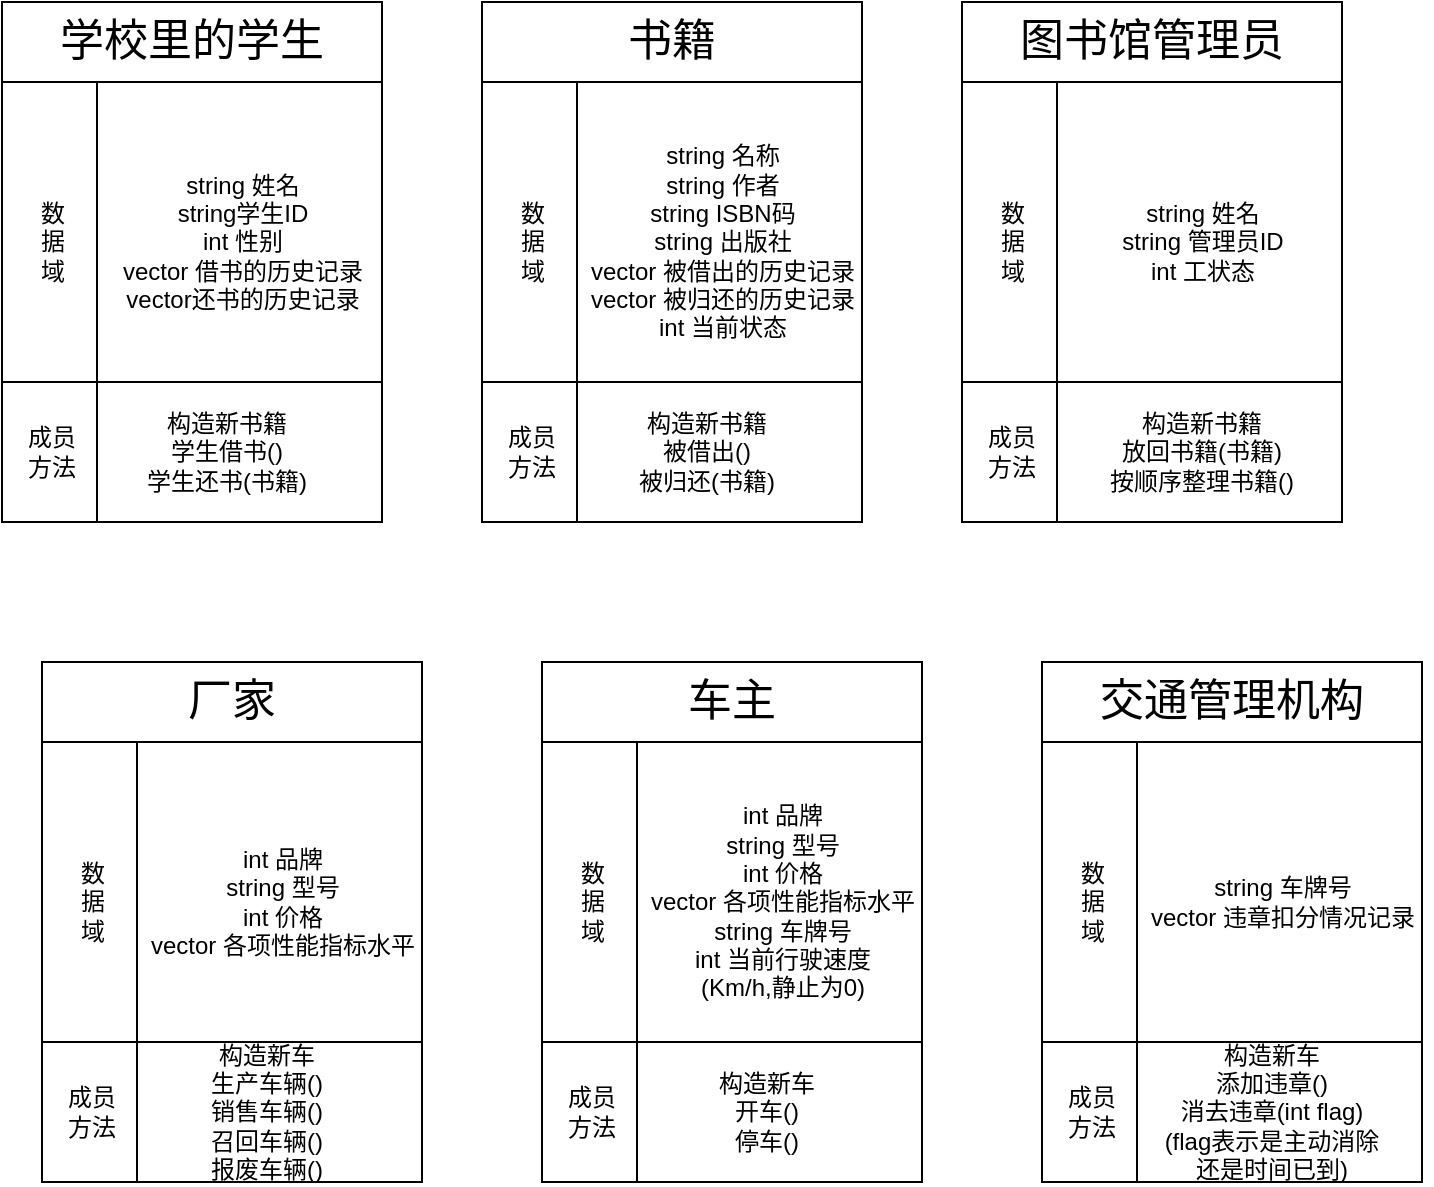 <mxfile version="13.8.0" type="device"><diagram id="BG6jmJHWeKJ8OQ76VtYE" name="Page-1"><mxGraphModel dx="916" dy="747" grid="1" gridSize="10" guides="1" tooltips="1" connect="1" arrows="1" fold="1" page="1" pageScale="1" pageWidth="827" pageHeight="1169" math="0" shadow="0"><root><mxCell id="0"/><mxCell id="1" parent="0"/><mxCell id="BshPzu7SwRgSQg9Z0MkD-91" value="&lt;span style=&quot;font-size: 22px&quot;&gt;学校里的学生&lt;/span&gt;" style="rounded=0;whiteSpace=wrap;html=1;" vertex="1" parent="1"><mxGeometry x="10" y="80" width="190" height="40" as="geometry"/></mxCell><mxCell id="BshPzu7SwRgSQg9Z0MkD-92" value="" style="rounded=0;whiteSpace=wrap;html=1;" vertex="1" parent="1"><mxGeometry x="10" y="120" width="190" height="150" as="geometry"/></mxCell><mxCell id="BshPzu7SwRgSQg9Z0MkD-93" value="" style="endArrow=none;html=1;exitX=0.25;exitY=1;exitDx=0;exitDy=0;entryX=0.25;entryY=0;entryDx=0;entryDy=0;" edge="1" parent="1" source="BshPzu7SwRgSQg9Z0MkD-92" target="BshPzu7SwRgSQg9Z0MkD-92"><mxGeometry width="50" height="50" relative="1" as="geometry"><mxPoint x="290" y="300" as="sourcePoint"/><mxPoint x="340" y="250" as="targetPoint"/></mxGeometry></mxCell><mxCell id="BshPzu7SwRgSQg9Z0MkD-94" value="数&lt;br&gt;据&lt;br&gt;域" style="text;html=1;resizable=0;autosize=1;align=center;verticalAlign=middle;points=[];fillColor=none;strokeColor=none;rounded=0;" vertex="1" parent="1"><mxGeometry x="20" y="175" width="30" height="50" as="geometry"/></mxCell><mxCell id="BshPzu7SwRgSQg9Z0MkD-95" value="string 姓名&lt;br&gt;string学生ID&lt;br&gt;int 性别&lt;br&gt;vector 借书的历史记录&lt;br&gt;vector还书的历史记录" style="text;html=1;resizable=0;autosize=1;align=center;verticalAlign=middle;points=[];fillColor=none;strokeColor=none;rounded=0;" vertex="1" parent="1"><mxGeometry x="60" y="160" width="140" height="80" as="geometry"/></mxCell><mxCell id="BshPzu7SwRgSQg9Z0MkD-97" value="" style="rounded=0;whiteSpace=wrap;html=1;" vertex="1" parent="1"><mxGeometry x="10" y="270" width="190" height="70" as="geometry"/></mxCell><mxCell id="BshPzu7SwRgSQg9Z0MkD-98" value="" style="endArrow=none;html=1;exitX=0.25;exitY=0;exitDx=0;exitDy=0;entryX=0.25;entryY=1;entryDx=0;entryDy=0;" edge="1" parent="1" source="BshPzu7SwRgSQg9Z0MkD-97" target="BshPzu7SwRgSQg9Z0MkD-97"><mxGeometry width="50" height="50" relative="1" as="geometry"><mxPoint x="260" y="330" as="sourcePoint"/><mxPoint x="340" y="250" as="targetPoint"/></mxGeometry></mxCell><mxCell id="BshPzu7SwRgSQg9Z0MkD-101" value="成员&lt;br&gt;方法" style="text;html=1;strokeColor=none;fillColor=none;align=center;verticalAlign=middle;whiteSpace=wrap;rounded=0;" vertex="1" parent="1"><mxGeometry x="15" y="295" width="40" height="20" as="geometry"/></mxCell><mxCell id="BshPzu7SwRgSQg9Z0MkD-103" value="构造新书籍&lt;br&gt;学生借书()&lt;br&gt;学生还书(书籍)" style="text;html=1;strokeColor=none;fillColor=none;align=center;verticalAlign=middle;whiteSpace=wrap;rounded=0;" vertex="1" parent="1"><mxGeometry x="80" y="295" width="85" height="20" as="geometry"/></mxCell><mxCell id="BshPzu7SwRgSQg9Z0MkD-104" value="&lt;span style=&quot;font-size: 22px&quot;&gt;书籍&lt;/span&gt;" style="rounded=0;whiteSpace=wrap;html=1;" vertex="1" parent="1"><mxGeometry x="250" y="80" width="190" height="40" as="geometry"/></mxCell><mxCell id="BshPzu7SwRgSQg9Z0MkD-105" value="" style="rounded=0;whiteSpace=wrap;html=1;" vertex="1" parent="1"><mxGeometry x="250" y="120" width="190" height="150" as="geometry"/></mxCell><mxCell id="BshPzu7SwRgSQg9Z0MkD-106" value="" style="endArrow=none;html=1;exitX=0.25;exitY=1;exitDx=0;exitDy=0;entryX=0.25;entryY=0;entryDx=0;entryDy=0;" edge="1" parent="1" source="BshPzu7SwRgSQg9Z0MkD-105" target="BshPzu7SwRgSQg9Z0MkD-105"><mxGeometry width="50" height="50" relative="1" as="geometry"><mxPoint x="530" y="300" as="sourcePoint"/><mxPoint x="580" y="250" as="targetPoint"/></mxGeometry></mxCell><mxCell id="BshPzu7SwRgSQg9Z0MkD-107" value="数&lt;br&gt;据&lt;br&gt;域" style="text;html=1;resizable=0;autosize=1;align=center;verticalAlign=middle;points=[];fillColor=none;strokeColor=none;rounded=0;" vertex="1" parent="1"><mxGeometry x="260" y="175" width="30" height="50" as="geometry"/></mxCell><mxCell id="BshPzu7SwRgSQg9Z0MkD-108" value="string 名称&lt;br&gt;string 作者&lt;br&gt;string ISBN码&lt;br&gt;string 出版社&lt;br&gt;vector 被借出的历史记录&lt;br&gt;vector 被归还的历史记录&lt;br&gt;int 当前状态" style="text;html=1;resizable=0;autosize=1;align=center;verticalAlign=middle;points=[];fillColor=none;strokeColor=none;rounded=0;" vertex="1" parent="1"><mxGeometry x="295" y="150" width="150" height="100" as="geometry"/></mxCell><mxCell id="BshPzu7SwRgSQg9Z0MkD-109" value="" style="rounded=0;whiteSpace=wrap;html=1;" vertex="1" parent="1"><mxGeometry x="250" y="270" width="190" height="70" as="geometry"/></mxCell><mxCell id="BshPzu7SwRgSQg9Z0MkD-110" value="" style="endArrow=none;html=1;exitX=0.25;exitY=0;exitDx=0;exitDy=0;entryX=0.25;entryY=1;entryDx=0;entryDy=0;" edge="1" parent="1" source="BshPzu7SwRgSQg9Z0MkD-109" target="BshPzu7SwRgSQg9Z0MkD-109"><mxGeometry width="50" height="50" relative="1" as="geometry"><mxPoint x="500" y="330" as="sourcePoint"/><mxPoint x="580" y="250" as="targetPoint"/></mxGeometry></mxCell><mxCell id="BshPzu7SwRgSQg9Z0MkD-111" value="成员&lt;br&gt;方法" style="text;html=1;strokeColor=none;fillColor=none;align=center;verticalAlign=middle;whiteSpace=wrap;rounded=0;" vertex="1" parent="1"><mxGeometry x="255" y="295" width="40" height="20" as="geometry"/></mxCell><mxCell id="BshPzu7SwRgSQg9Z0MkD-112" value="构造新书籍&lt;br&gt;被借出()&lt;br&gt;被归还(书籍)" style="text;html=1;strokeColor=none;fillColor=none;align=center;verticalAlign=middle;whiteSpace=wrap;rounded=0;" vertex="1" parent="1"><mxGeometry x="320" y="295" width="85" height="20" as="geometry"/></mxCell><mxCell id="BshPzu7SwRgSQg9Z0MkD-113" value="&lt;span style=&quot;font-size: 22px&quot;&gt;图书馆管理员&lt;/span&gt;" style="rounded=0;whiteSpace=wrap;html=1;" vertex="1" parent="1"><mxGeometry x="490" y="80" width="190" height="40" as="geometry"/></mxCell><mxCell id="BshPzu7SwRgSQg9Z0MkD-114" value="" style="rounded=0;whiteSpace=wrap;html=1;" vertex="1" parent="1"><mxGeometry x="490" y="120" width="190" height="150" as="geometry"/></mxCell><mxCell id="BshPzu7SwRgSQg9Z0MkD-115" value="" style="endArrow=none;html=1;exitX=0.25;exitY=1;exitDx=0;exitDy=0;entryX=0.25;entryY=0;entryDx=0;entryDy=0;" edge="1" source="BshPzu7SwRgSQg9Z0MkD-114" target="BshPzu7SwRgSQg9Z0MkD-114" parent="1"><mxGeometry width="50" height="50" relative="1" as="geometry"><mxPoint x="770" y="300" as="sourcePoint"/><mxPoint x="820" y="250" as="targetPoint"/></mxGeometry></mxCell><mxCell id="BshPzu7SwRgSQg9Z0MkD-116" value="数&lt;br&gt;据&lt;br&gt;域" style="text;html=1;resizable=0;autosize=1;align=center;verticalAlign=middle;points=[];fillColor=none;strokeColor=none;rounded=0;" vertex="1" parent="1"><mxGeometry x="500" y="175" width="30" height="50" as="geometry"/></mxCell><mxCell id="BshPzu7SwRgSQg9Z0MkD-117" value="string 姓名&lt;br&gt;string 管理员ID&lt;br&gt;int 工状态" style="text;html=1;resizable=0;autosize=1;align=center;verticalAlign=middle;points=[];fillColor=none;strokeColor=none;rounded=0;" vertex="1" parent="1"><mxGeometry x="560" y="175" width="100" height="50" as="geometry"/></mxCell><mxCell id="BshPzu7SwRgSQg9Z0MkD-118" value="" style="rounded=0;whiteSpace=wrap;html=1;" vertex="1" parent="1"><mxGeometry x="490" y="270" width="190" height="70" as="geometry"/></mxCell><mxCell id="BshPzu7SwRgSQg9Z0MkD-119" value="" style="endArrow=none;html=1;exitX=0.25;exitY=0;exitDx=0;exitDy=0;entryX=0.25;entryY=1;entryDx=0;entryDy=0;" edge="1" source="BshPzu7SwRgSQg9Z0MkD-118" target="BshPzu7SwRgSQg9Z0MkD-118" parent="1"><mxGeometry width="50" height="50" relative="1" as="geometry"><mxPoint x="740" y="330" as="sourcePoint"/><mxPoint x="820" y="250" as="targetPoint"/></mxGeometry></mxCell><mxCell id="BshPzu7SwRgSQg9Z0MkD-120" value="成员&lt;br&gt;方法" style="text;html=1;strokeColor=none;fillColor=none;align=center;verticalAlign=middle;whiteSpace=wrap;rounded=0;" vertex="1" parent="1"><mxGeometry x="495" y="295" width="40" height="20" as="geometry"/></mxCell><mxCell id="BshPzu7SwRgSQg9Z0MkD-121" value="构造新书籍&lt;br&gt;放回书籍(书籍)&lt;br&gt;按顺序整理书籍()" style="text;html=1;strokeColor=none;fillColor=none;align=center;verticalAlign=middle;whiteSpace=wrap;rounded=0;" vertex="1" parent="1"><mxGeometry x="560" y="295" width="100" height="20" as="geometry"/></mxCell><mxCell id="BshPzu7SwRgSQg9Z0MkD-122" value="&lt;span style=&quot;font-size: 22px&quot;&gt;厂家&lt;/span&gt;" style="rounded=0;whiteSpace=wrap;html=1;" vertex="1" parent="1"><mxGeometry x="30" y="410" width="190" height="40" as="geometry"/></mxCell><mxCell id="BshPzu7SwRgSQg9Z0MkD-123" value="" style="rounded=0;whiteSpace=wrap;html=1;" vertex="1" parent="1"><mxGeometry x="30" y="450" width="190" height="150" as="geometry"/></mxCell><mxCell id="BshPzu7SwRgSQg9Z0MkD-124" value="" style="endArrow=none;html=1;exitX=0.25;exitY=1;exitDx=0;exitDy=0;entryX=0.25;entryY=0;entryDx=0;entryDy=0;" edge="1" source="BshPzu7SwRgSQg9Z0MkD-123" target="BshPzu7SwRgSQg9Z0MkD-123" parent="1"><mxGeometry width="50" height="50" relative="1" as="geometry"><mxPoint x="310" y="630" as="sourcePoint"/><mxPoint x="360" y="580" as="targetPoint"/></mxGeometry></mxCell><mxCell id="BshPzu7SwRgSQg9Z0MkD-125" value="数&lt;br&gt;据&lt;br&gt;域" style="text;html=1;resizable=0;autosize=1;align=center;verticalAlign=middle;points=[];fillColor=none;strokeColor=none;rounded=0;" vertex="1" parent="1"><mxGeometry x="40" y="505" width="30" height="50" as="geometry"/></mxCell><mxCell id="BshPzu7SwRgSQg9Z0MkD-126" value="int 品牌&lt;br&gt;string 型号&lt;br&gt;int 价格&lt;br&gt;vector 各项性能指标水平" style="text;html=1;resizable=0;autosize=1;align=center;verticalAlign=middle;points=[];fillColor=none;strokeColor=none;rounded=0;" vertex="1" parent="1"><mxGeometry x="75" y="500" width="150" height="60" as="geometry"/></mxCell><mxCell id="BshPzu7SwRgSQg9Z0MkD-127" value="" style="rounded=0;whiteSpace=wrap;html=1;" vertex="1" parent="1"><mxGeometry x="30" y="600" width="190" height="70" as="geometry"/></mxCell><mxCell id="BshPzu7SwRgSQg9Z0MkD-128" value="" style="endArrow=none;html=1;exitX=0.25;exitY=0;exitDx=0;exitDy=0;entryX=0.25;entryY=1;entryDx=0;entryDy=0;" edge="1" source="BshPzu7SwRgSQg9Z0MkD-127" target="BshPzu7SwRgSQg9Z0MkD-127" parent="1"><mxGeometry width="50" height="50" relative="1" as="geometry"><mxPoint x="280" y="660" as="sourcePoint"/><mxPoint x="360" y="580" as="targetPoint"/></mxGeometry></mxCell><mxCell id="BshPzu7SwRgSQg9Z0MkD-129" value="成员&lt;br&gt;方法" style="text;html=1;strokeColor=none;fillColor=none;align=center;verticalAlign=middle;whiteSpace=wrap;rounded=0;" vertex="1" parent="1"><mxGeometry x="35" y="625" width="40" height="20" as="geometry"/></mxCell><mxCell id="BshPzu7SwRgSQg9Z0MkD-130" value="构造新车&lt;br&gt;生产车辆()&lt;br&gt;销售车辆()&lt;br&gt;召回车辆()&lt;br&gt;报废车辆()" style="text;html=1;strokeColor=none;fillColor=none;align=center;verticalAlign=middle;whiteSpace=wrap;rounded=0;" vertex="1" parent="1"><mxGeometry x="100" y="625" width="85" height="20" as="geometry"/></mxCell><mxCell id="BshPzu7SwRgSQg9Z0MkD-131" value="&lt;span style=&quot;font-size: 22px&quot;&gt;车主&lt;/span&gt;" style="rounded=0;whiteSpace=wrap;html=1;" vertex="1" parent="1"><mxGeometry x="280" y="410" width="190" height="40" as="geometry"/></mxCell><mxCell id="BshPzu7SwRgSQg9Z0MkD-132" value="" style="rounded=0;whiteSpace=wrap;html=1;" vertex="1" parent="1"><mxGeometry x="280" y="450" width="190" height="150" as="geometry"/></mxCell><mxCell id="BshPzu7SwRgSQg9Z0MkD-133" value="" style="endArrow=none;html=1;exitX=0.25;exitY=1;exitDx=0;exitDy=0;entryX=0.25;entryY=0;entryDx=0;entryDy=0;" edge="1" source="BshPzu7SwRgSQg9Z0MkD-132" target="BshPzu7SwRgSQg9Z0MkD-132" parent="1"><mxGeometry width="50" height="50" relative="1" as="geometry"><mxPoint x="560" y="630" as="sourcePoint"/><mxPoint x="610" y="580" as="targetPoint"/></mxGeometry></mxCell><mxCell id="BshPzu7SwRgSQg9Z0MkD-134" value="数&lt;br&gt;据&lt;br&gt;域" style="text;html=1;resizable=0;autosize=1;align=center;verticalAlign=middle;points=[];fillColor=none;strokeColor=none;rounded=0;" vertex="1" parent="1"><mxGeometry x="290" y="505" width="30" height="50" as="geometry"/></mxCell><mxCell id="BshPzu7SwRgSQg9Z0MkD-135" value="int 品牌&lt;br&gt;string 型号&lt;br&gt;int 价格&lt;br&gt;vector 各项性能指标水平&lt;br&gt;string 车牌号&lt;br&gt;int 当前行驶速度&lt;br&gt;(Km/h,静止为0)" style="text;html=1;resizable=0;autosize=1;align=center;verticalAlign=middle;points=[];fillColor=none;strokeColor=none;rounded=0;" vertex="1" parent="1"><mxGeometry x="325" y="480" width="150" height="100" as="geometry"/></mxCell><mxCell id="BshPzu7SwRgSQg9Z0MkD-136" value="" style="rounded=0;whiteSpace=wrap;html=1;" vertex="1" parent="1"><mxGeometry x="280" y="600" width="190" height="70" as="geometry"/></mxCell><mxCell id="BshPzu7SwRgSQg9Z0MkD-137" value="" style="endArrow=none;html=1;exitX=0.25;exitY=0;exitDx=0;exitDy=0;entryX=0.25;entryY=1;entryDx=0;entryDy=0;" edge="1" source="BshPzu7SwRgSQg9Z0MkD-136" target="BshPzu7SwRgSQg9Z0MkD-136" parent="1"><mxGeometry width="50" height="50" relative="1" as="geometry"><mxPoint x="530" y="660" as="sourcePoint"/><mxPoint x="610" y="580" as="targetPoint"/></mxGeometry></mxCell><mxCell id="BshPzu7SwRgSQg9Z0MkD-138" value="成员&lt;br&gt;方法" style="text;html=1;strokeColor=none;fillColor=none;align=center;verticalAlign=middle;whiteSpace=wrap;rounded=0;" vertex="1" parent="1"><mxGeometry x="285" y="625" width="40" height="20" as="geometry"/></mxCell><mxCell id="BshPzu7SwRgSQg9Z0MkD-139" value="构造新车&lt;br&gt;开车()&lt;br&gt;停车()" style="text;html=1;strokeColor=none;fillColor=none;align=center;verticalAlign=middle;whiteSpace=wrap;rounded=0;" vertex="1" parent="1"><mxGeometry x="350" y="625" width="85" height="20" as="geometry"/></mxCell><mxCell id="BshPzu7SwRgSQg9Z0MkD-140" value="&lt;span style=&quot;font-size: 22px&quot;&gt;交通管理机构&lt;/span&gt;" style="rounded=0;whiteSpace=wrap;html=1;" vertex="1" parent="1"><mxGeometry x="530" y="410" width="190" height="40" as="geometry"/></mxCell><mxCell id="BshPzu7SwRgSQg9Z0MkD-141" value="" style="rounded=0;whiteSpace=wrap;html=1;" vertex="1" parent="1"><mxGeometry x="530" y="450" width="190" height="150" as="geometry"/></mxCell><mxCell id="BshPzu7SwRgSQg9Z0MkD-142" value="" style="endArrow=none;html=1;exitX=0.25;exitY=1;exitDx=0;exitDy=0;entryX=0.25;entryY=0;entryDx=0;entryDy=0;" edge="1" source="BshPzu7SwRgSQg9Z0MkD-141" target="BshPzu7SwRgSQg9Z0MkD-141" parent="1"><mxGeometry width="50" height="50" relative="1" as="geometry"><mxPoint x="810" y="630" as="sourcePoint"/><mxPoint x="860" y="580" as="targetPoint"/></mxGeometry></mxCell><mxCell id="BshPzu7SwRgSQg9Z0MkD-143" value="数&lt;br&gt;据&lt;br&gt;域" style="text;html=1;resizable=0;autosize=1;align=center;verticalAlign=middle;points=[];fillColor=none;strokeColor=none;rounded=0;" vertex="1" parent="1"><mxGeometry x="540" y="505" width="30" height="50" as="geometry"/></mxCell><mxCell id="BshPzu7SwRgSQg9Z0MkD-144" value="string 车牌号&lt;br&gt;vector 违章扣分情况记录" style="text;html=1;resizable=0;autosize=1;align=center;verticalAlign=middle;points=[];fillColor=none;strokeColor=none;rounded=0;" vertex="1" parent="1"><mxGeometry x="575" y="515" width="150" height="30" as="geometry"/></mxCell><mxCell id="BshPzu7SwRgSQg9Z0MkD-145" value="" style="rounded=0;whiteSpace=wrap;html=1;" vertex="1" parent="1"><mxGeometry x="530" y="600" width="190" height="70" as="geometry"/></mxCell><mxCell id="BshPzu7SwRgSQg9Z0MkD-146" value="" style="endArrow=none;html=1;exitX=0.25;exitY=0;exitDx=0;exitDy=0;entryX=0.25;entryY=1;entryDx=0;entryDy=0;" edge="1" source="BshPzu7SwRgSQg9Z0MkD-145" target="BshPzu7SwRgSQg9Z0MkD-145" parent="1"><mxGeometry width="50" height="50" relative="1" as="geometry"><mxPoint x="780" y="660" as="sourcePoint"/><mxPoint x="860" y="580" as="targetPoint"/></mxGeometry></mxCell><mxCell id="BshPzu7SwRgSQg9Z0MkD-147" value="成员&lt;br&gt;方法" style="text;html=1;strokeColor=none;fillColor=none;align=center;verticalAlign=middle;whiteSpace=wrap;rounded=0;" vertex="1" parent="1"><mxGeometry x="535" y="625" width="40" height="20" as="geometry"/></mxCell><mxCell id="BshPzu7SwRgSQg9Z0MkD-148" value="构造新车&lt;br&gt;添加违章()&lt;br&gt;消去违章(int flag)&lt;br&gt;(flag表示是主动消除还是时间已到)" style="text;html=1;strokeColor=none;fillColor=none;align=center;verticalAlign=middle;whiteSpace=wrap;rounded=0;" vertex="1" parent="1"><mxGeometry x="590" y="625" width="110" height="20" as="geometry"/></mxCell></root></mxGraphModel></diagram></mxfile>